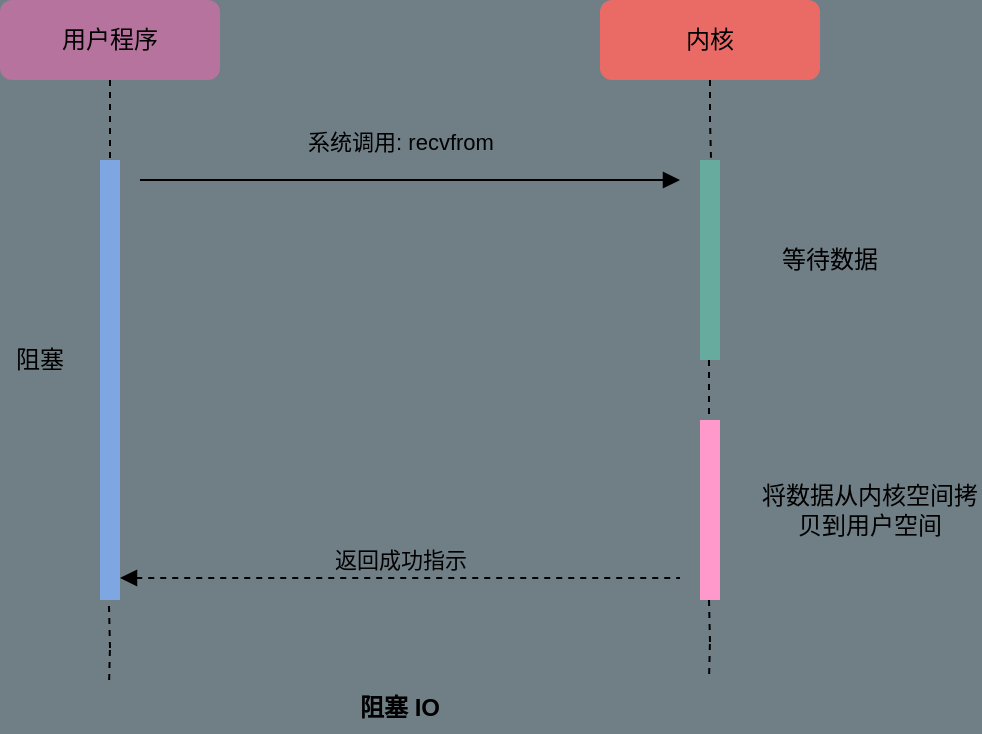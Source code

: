 <mxfile version="14.1.8" type="device"><diagram id="VSArOQDPkqbNzoKQu4Cz" name="第 1 页"><mxGraphModel dx="782" dy="538" grid="1" gridSize="10" guides="1" tooltips="1" connect="1" arrows="1" fold="1" page="1" pageScale="1" pageWidth="1169" pageHeight="827" background="#707E86" math="1" shadow="0"><root><mxCell id="0"/><mxCell id="1" parent="0"/><mxCell id="r7I96ZXln5qI4LiKnRVi-30" style="edgeStyle=orthogonalEdgeStyle;rounded=0;orthogonalLoop=1;jettySize=auto;html=1;labelBackgroundColor=none;startArrow=none;startFill=0;endArrow=none;endFill=0;dashed=1;" parent="1" source="r7I96ZXln5qI4LiKnRVi-13" target="r7I96ZXln5qI4LiKnRVi-16" edge="1"><mxGeometry relative="1" as="geometry"/></mxCell><mxCell id="r7I96ZXln5qI4LiKnRVi-13" value="用户程序" style="rounded=1;whiteSpace=wrap;html=1;strokeColor=none;fillColor=#B5739D;" parent="1" vertex="1"><mxGeometry x="300" y="360" width="110" height="40" as="geometry"/></mxCell><mxCell id="r7I96ZXln5qI4LiKnRVi-31" style="edgeStyle=orthogonalEdgeStyle;rounded=0;orthogonalLoop=1;jettySize=auto;html=1;entryX=0.55;entryY=-0.011;entryDx=0;entryDy=0;entryPerimeter=0;dashed=1;labelBackgroundColor=none;startArrow=none;startFill=0;endArrow=none;endFill=0;" parent="1" source="r7I96ZXln5qI4LiKnRVi-14" target="r7I96ZXln5qI4LiKnRVi-19" edge="1"><mxGeometry relative="1" as="geometry"/></mxCell><mxCell id="r7I96ZXln5qI4LiKnRVi-14" value="内核" style="rounded=1;whiteSpace=wrap;html=1;fillColor=#EA6B66;strokeColor=none;" parent="1" vertex="1"><mxGeometry x="600" y="360" width="110" height="40" as="geometry"/></mxCell><mxCell id="r7I96ZXln5qI4LiKnRVi-16" value="" style="html=1;points=[];perimeter=orthogonalPerimeter;fillColor=#7EA6E0;strokeColor=none;" parent="1" vertex="1"><mxGeometry x="350" y="440" width="10" height="220" as="geometry"/></mxCell><mxCell id="r7I96ZXln5qI4LiKnRVi-17" value="系统调用: recvfrom" style="verticalAlign=bottom;endArrow=none;startArrow=block;startFill=1;endFill=0;labelBackgroundColor=none;html=1;" parent="1" edge="1"><mxGeometry x="0.037" y="-10" relative="1" as="geometry"><mxPoint x="640" y="450" as="sourcePoint"/><mxPoint x="370" y="450" as="targetPoint"/><mxPoint as="offset"/></mxGeometry></mxCell><mxCell id="r7I96ZXln5qI4LiKnRVi-18" value="返回成功指示" style="html=1;verticalAlign=bottom;endArrow=none;dashed=1;endSize=8;exitX=1;exitY=0.95;startArrow=block;startFill=1;endFill=0;labelBackgroundColor=none;" parent="1" source="r7I96ZXln5qI4LiKnRVi-16" edge="1"><mxGeometry relative="1" as="geometry"><mxPoint x="640" y="649" as="targetPoint"/></mxGeometry></mxCell><mxCell id="r7I96ZXln5qI4LiKnRVi-19" value="" style="html=1;points=[];perimeter=orthogonalPerimeter;fillColor=#67AB9F;strokeColor=none;" parent="1" vertex="1"><mxGeometry x="650" y="440" width="10" height="100" as="geometry"/></mxCell><mxCell id="r7I96ZXln5qI4LiKnRVi-29" value="阻塞" style="text;html=1;strokeColor=none;fillColor=none;align=center;verticalAlign=middle;whiteSpace=wrap;rounded=0;" parent="1" vertex="1"><mxGeometry x="300" y="530" width="40" height="20" as="geometry"/></mxCell><mxCell id="r7I96ZXln5qI4LiKnRVi-35" style="edgeStyle=orthogonalEdgeStyle;rounded=0;orthogonalLoop=1;jettySize=auto;html=1;labelBackgroundColor=none;startArrow=none;startFill=0;endArrow=none;endFill=0;dashed=1;" parent="1" edge="1"><mxGeometry relative="1" as="geometry"><mxPoint x="354.5" y="663" as="sourcePoint"/><mxPoint x="354.5" y="703" as="targetPoint"/></mxGeometry></mxCell><mxCell id="r7I96ZXln5qI4LiKnRVi-36" style="edgeStyle=orthogonalEdgeStyle;rounded=0;orthogonalLoop=1;jettySize=auto;html=1;labelBackgroundColor=none;startArrow=none;startFill=0;endArrow=none;endFill=0;dashed=1;" parent="1" edge="1"><mxGeometry relative="1" as="geometry"><mxPoint x="654.5" y="660" as="sourcePoint"/><mxPoint x="654.5" y="700" as="targetPoint"/></mxGeometry></mxCell><mxCell id="r7I96ZXln5qI4LiKnRVi-38" style="edgeStyle=orthogonalEdgeStyle;rounded=0;orthogonalLoop=1;jettySize=auto;html=1;labelBackgroundColor=none;startArrow=none;startFill=0;endArrow=none;endFill=0;dashed=1;" parent="1" source="r7I96ZXln5qI4LiKnRVi-19" edge="1"><mxGeometry relative="1" as="geometry"><mxPoint x="654.5" y="550" as="sourcePoint"/><mxPoint x="654.5" y="590" as="targetPoint"/></mxGeometry></mxCell><mxCell id="r7I96ZXln5qI4LiKnRVi-37" value="" style="html=1;points=[];perimeter=orthogonalPerimeter;strokeColor=none;fillColor=#FF99CC;" parent="1" vertex="1"><mxGeometry x="650" y="570" width="10" height="90" as="geometry"/></mxCell><mxCell id="r7I96ZXln5qI4LiKnRVi-41" value="等待数据" style="text;html=1;strokeColor=none;fillColor=none;align=center;verticalAlign=middle;whiteSpace=wrap;rounded=0;" parent="1" vertex="1"><mxGeometry x="670" y="480" width="90" height="20" as="geometry"/></mxCell><mxCell id="r7I96ZXln5qI4LiKnRVi-42" value="将数据从内核空间拷贝到用户空间" style="text;html=1;strokeColor=none;fillColor=none;align=center;verticalAlign=middle;whiteSpace=wrap;rounded=0;" parent="1" vertex="1"><mxGeometry x="680" y="605" width="110" height="20" as="geometry"/></mxCell><mxCell id="echdCsto8vibPwoJdRH4-1" value="阻塞 IO" style="text;align=center;fontStyle=1;verticalAlign=middle;spacingLeft=3;spacingRight=3;strokeColor=none;rotatable=0;points=[[0,0.5],[1,0.5]];portConstraint=eastwest;" vertex="1" parent="1"><mxGeometry x="460" y="700" width="80" height="26" as="geometry"/></mxCell></root></mxGraphModel></diagram></mxfile>